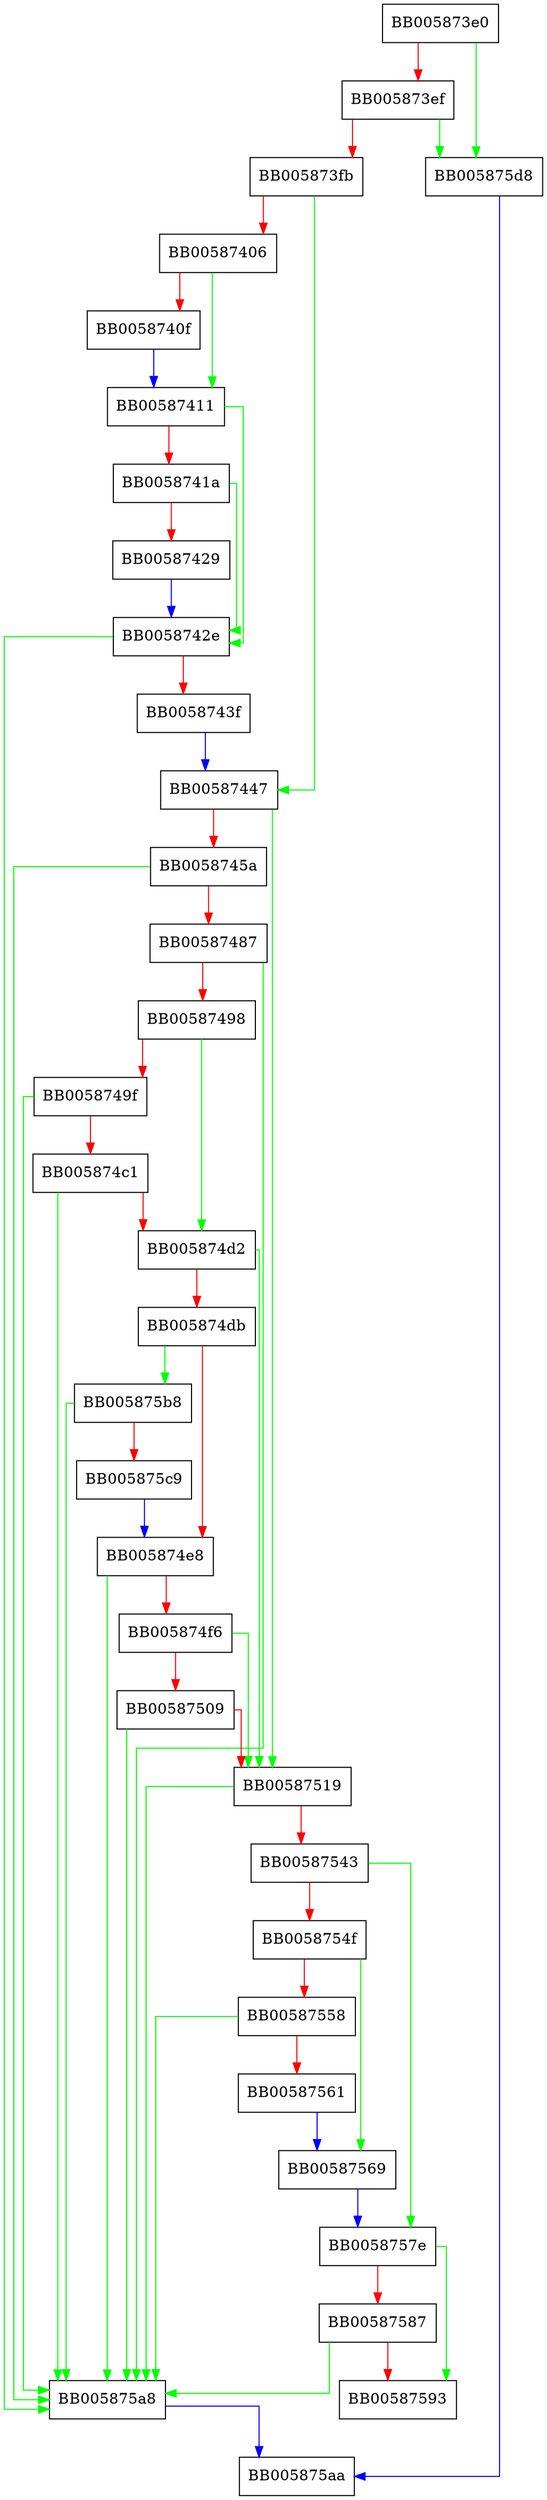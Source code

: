 digraph EC_KEY_copy {
  node [shape="box"];
  graph [splines=ortho];
  BB005873e0 -> BB005875d8 [color="green"];
  BB005873e0 -> BB005873ef [color="red"];
  BB005873ef -> BB005875d8 [color="green"];
  BB005873ef -> BB005873fb [color="red"];
  BB005873fb -> BB00587447 [color="green"];
  BB005873fb -> BB00587406 [color="red"];
  BB00587406 -> BB00587411 [color="green"];
  BB00587406 -> BB0058740f [color="red"];
  BB0058740f -> BB00587411 [color="blue"];
  BB00587411 -> BB0058742e [color="green"];
  BB00587411 -> BB0058741a [color="red"];
  BB0058741a -> BB0058742e [color="green"];
  BB0058741a -> BB00587429 [color="red"];
  BB00587429 -> BB0058742e [color="blue"];
  BB0058742e -> BB005875a8 [color="green"];
  BB0058742e -> BB0058743f [color="red"];
  BB0058743f -> BB00587447 [color="blue"];
  BB00587447 -> BB00587519 [color="green"];
  BB00587447 -> BB0058745a [color="red"];
  BB0058745a -> BB005875a8 [color="green"];
  BB0058745a -> BB00587487 [color="red"];
  BB00587487 -> BB005875a8 [color="green"];
  BB00587487 -> BB00587498 [color="red"];
  BB00587498 -> BB005874d2 [color="green"];
  BB00587498 -> BB0058749f [color="red"];
  BB0058749f -> BB005875a8 [color="green"];
  BB0058749f -> BB005874c1 [color="red"];
  BB005874c1 -> BB005875a8 [color="green"];
  BB005874c1 -> BB005874d2 [color="red"];
  BB005874d2 -> BB00587519 [color="green"];
  BB005874d2 -> BB005874db [color="red"];
  BB005874db -> BB005875b8 [color="green"];
  BB005874db -> BB005874e8 [color="red"];
  BB005874e8 -> BB005875a8 [color="green"];
  BB005874e8 -> BB005874f6 [color="red"];
  BB005874f6 -> BB00587519 [color="green"];
  BB005874f6 -> BB00587509 [color="red"];
  BB00587509 -> BB005875a8 [color="green"];
  BB00587509 -> BB00587519 [color="red"];
  BB00587519 -> BB005875a8 [color="green"];
  BB00587519 -> BB00587543 [color="red"];
  BB00587543 -> BB0058757e [color="green"];
  BB00587543 -> BB0058754f [color="red"];
  BB0058754f -> BB00587569 [color="green"];
  BB0058754f -> BB00587558 [color="red"];
  BB00587558 -> BB005875a8 [color="green"];
  BB00587558 -> BB00587561 [color="red"];
  BB00587561 -> BB00587569 [color="blue"];
  BB00587569 -> BB0058757e [color="blue"];
  BB0058757e -> BB00587593 [color="green"];
  BB0058757e -> BB00587587 [color="red"];
  BB00587587 -> BB005875a8 [color="green"];
  BB00587587 -> BB00587593 [color="red"];
  BB005875a8 -> BB005875aa [color="blue"];
  BB005875b8 -> BB005875a8 [color="green"];
  BB005875b8 -> BB005875c9 [color="red"];
  BB005875c9 -> BB005874e8 [color="blue"];
  BB005875d8 -> BB005875aa [color="blue"];
}
